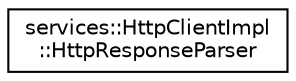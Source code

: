 digraph "Graphical Class Hierarchy"
{
 // INTERACTIVE_SVG=YES
  edge [fontname="Helvetica",fontsize="10",labelfontname="Helvetica",labelfontsize="10"];
  node [fontname="Helvetica",fontsize="10",shape=record];
  rankdir="LR";
  Node0 [label="services::HttpClientImpl\l::HttpResponseParser",height=0.2,width=0.4,color="black", fillcolor="white", style="filled",URL="$d1/d68/classservices_1_1_http_client_impl_1_1_http_response_parser.html"];
}
